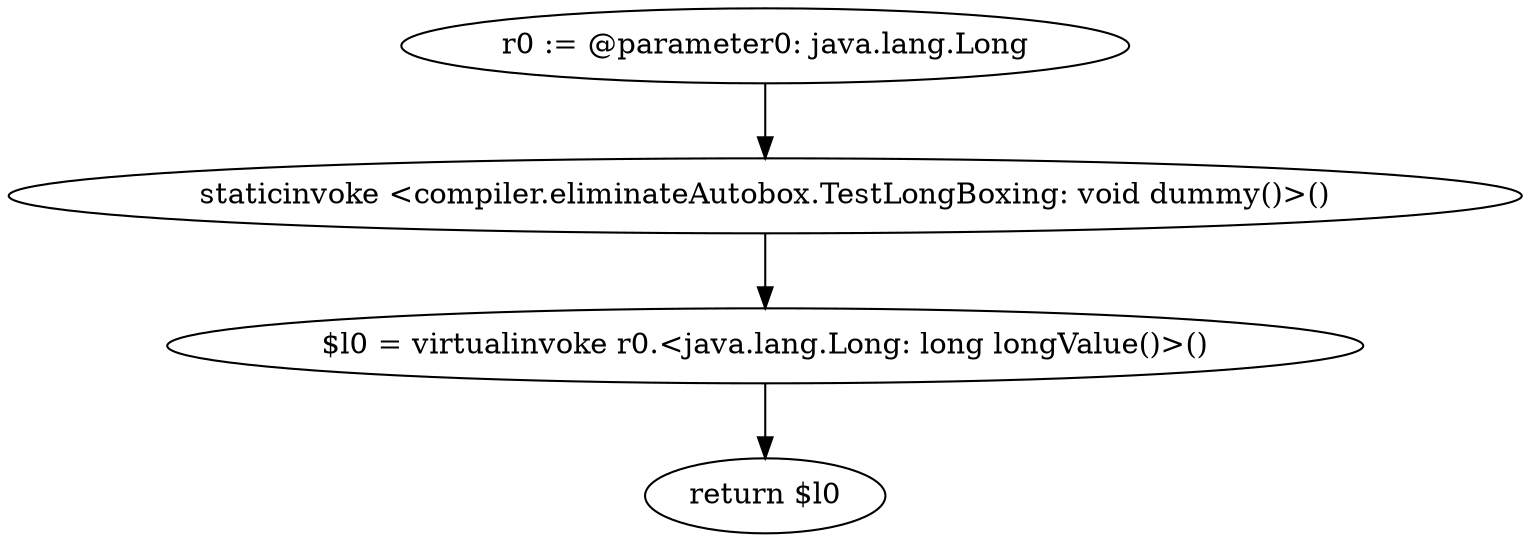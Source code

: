 digraph "unitGraph" {
    "r0 := @parameter0: java.lang.Long"
    "staticinvoke <compiler.eliminateAutobox.TestLongBoxing: void dummy()>()"
    "$l0 = virtualinvoke r0.<java.lang.Long: long longValue()>()"
    "return $l0"
    "r0 := @parameter0: java.lang.Long"->"staticinvoke <compiler.eliminateAutobox.TestLongBoxing: void dummy()>()";
    "staticinvoke <compiler.eliminateAutobox.TestLongBoxing: void dummy()>()"->"$l0 = virtualinvoke r0.<java.lang.Long: long longValue()>()";
    "$l0 = virtualinvoke r0.<java.lang.Long: long longValue()>()"->"return $l0";
}

